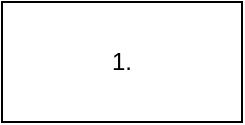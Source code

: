 <mxfile version="13.1.3" type="github">
  <diagram id="bRyTz8ofwUEPsJ_Ad-T9" name="第 1 页">
    <mxGraphModel dx="2037" dy="1106" grid="1" gridSize="10" guides="1" tooltips="1" connect="1" arrows="1" fold="1" page="1" pageScale="1" pageWidth="1654" pageHeight="1169" math="0" shadow="0">
      <root>
        <mxCell id="0" />
        <mxCell id="1" parent="0" />
        <mxCell id="UP3qEvWzOKkF1f5YY75V-1" value="1." style="rounded=0;whiteSpace=wrap;html=1;" vertex="1" parent="1">
          <mxGeometry x="70" y="50" width="120" height="60" as="geometry" />
        </mxCell>
      </root>
    </mxGraphModel>
  </diagram>
</mxfile>
